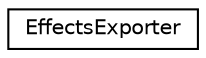 digraph G
{
  edge [fontname="Helvetica",fontsize="10",labelfontname="Helvetica",labelfontsize="10"];
  node [fontname="Helvetica",fontsize="10",shape=record];
  rankdir=LR;
  Node1 [label="EffectsExporter",height=0.2,width=0.4,color="black", fillcolor="white", style="filled",URL="$da/d9b/classEffectsExporter.html"];
}
